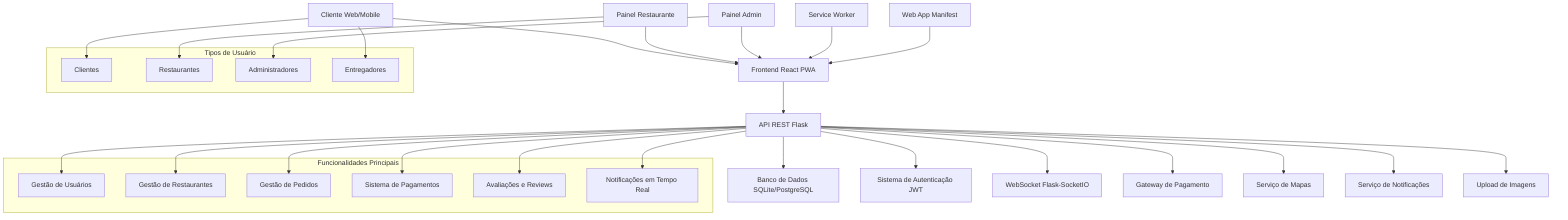 graph TD
    A[Cliente Web/Mobile] --> B[Frontend React PWA]
    B --> C[API REST Flask]
    C --> D[Banco de Dados SQLite/PostgreSQL]
    C --> E[Sistema de Autenticação JWT]
    C --> F[WebSocket Flask-SocketIO]
    
    G[Painel Restaurante] --> B
    H[Painel Admin] --> B
    
    C --> I[Gateway de Pagamento]
    C --> J[Serviço de Mapas]
    C --> K[Serviço de Notificações]
    C --> L[Upload de Imagens]
    
    M[Service Worker] --> B
    N[Web App Manifest] --> B
    
    subgraph "Funcionalidades Principais"
        O[Gestão de Usuários]
        P[Gestão de Restaurantes]
        Q[Gestão de Pedidos]
        R[Sistema de Pagamentos]
        S[Avaliações e Reviews]
        T[Notificações em Tempo Real]
    end
    
    C --> O
    C --> P
    C --> Q
    C --> R
    C --> S
    C --> T
    
    subgraph "Tipos de Usuário"
        U[Clientes]
        V[Restaurantes]
        W[Administradores]
        X[Entregadores]
    end
    
    A --> U
    G --> V
    H --> W
    A --> X